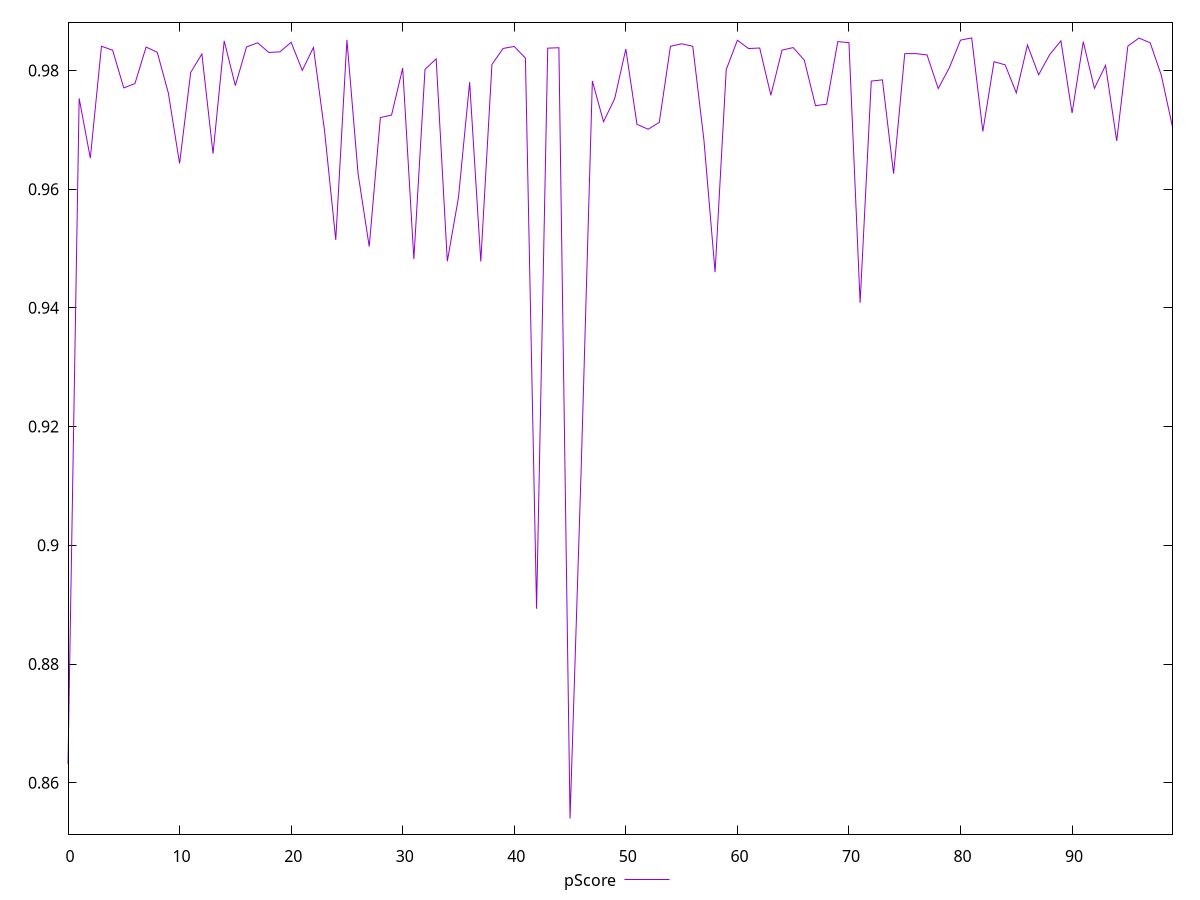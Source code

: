 reset

$pScore <<EOF
0 0.8631422818675758
1 0.9752840390532027
2 0.9652284169587101
3 0.9840687084565048
4 0.9833980470529027
5 0.977044791569988
6 0.9777840788787056
7 0.983931157119101
8 0.983057028638815
9 0.9761375923741182
10 0.964318934173394
11 0.9796598661983587
12 0.9827608537972873
13 0.9659827943688077
14 0.9849653077871388
15 0.9774354308496307
16 0.983939360876682
17 0.9846523996584507
18 0.9830193322820774
19 0.9831226689610575
20 0.9847317764339052
21 0.9799916025276552
22 0.9838623851845865
23 0.9697343128762793
24 0.9514487878506288
25 0.9851070502384129
26 0.962611065204592
27 0.9503310721162966
28 0.9720588089154569
29 0.9724690723849069
30 0.9803885210735597
31 0.9482198175518517
32 0.9801752937285646
33 0.981940913358926
34 0.9478525400817763
35 0.9586004145271829
36 0.9780085459913876
37 0.9478147228565327
38 0.9810037166716058
39 0.9836967435226269
40 0.9840266880732101
41 0.982072549583173
42 0.8893170071420591
43 0.9837466828390313
44 0.9838158238108525
45 0.8539928515108067
46 0.9129912660910177
47 0.9782189834141676
48 0.9713584358269696
49 0.9752217314685043
50 0.9835994713980366
51 0.9709203910617061
52 0.9700877378988897
53 0.9712508150414754
54 0.9840514823095496
55 0.984481969436142
56 0.9840657847183627
57 0.9682745230902512
58 0.9460086559245389
59 0.9801299455949481
60 0.9850747412153693
61 0.9836799250166298
62 0.9837691699961406
63 0.9758093850124757
64 0.98341458392193
65 0.9838395441607407
66 0.9817169202693898
67 0.9740616237510635
68 0.9743045758170426
69 0.9848489949843562
70 0.9846716798894087
71 0.9408627506934673
72 0.978193010551905
73 0.9784056791710563
74 0.9626051123738524
75 0.9828137923744069
76 0.9828245083295034
77 0.9826026728334312
78 0.9769390625027328
79 0.9804547238559937
80 0.9850897708128485
81 0.985469595807851
82 0.9697121378255322
83 0.9814577490811873
84 0.9809352418172478
85 0.9762112920762085
86 0.9842758418194816
87 0.9792590640205798
88 0.9826838219337686
89 0.9849776628705478
90 0.9728082457794202
91 0.9848344192532825
92 0.9769709765275828
93 0.9808409402167177
94 0.9681157542377878
95 0.9840962903140104
96 0.9854441524257009
97 0.9846381494282179
98 0.9791629105331744
99 0.9704807301393418
EOF

set key outside below
set xrange [0:99]
set yrange [0.8513633166248659:0.9880991306937918]
set trange [0.8513633166248659:0.9880991306937918]
set terminal svg size 640, 500 enhanced background rgb 'white'
set output "report_00015_2021-02-09T16-11-33.973Z/first-contentful-paint/samples/pages+cached+noadtech+nomedia+nocss/pScore/values.svg"

plot $pScore title "pScore" with line

reset
